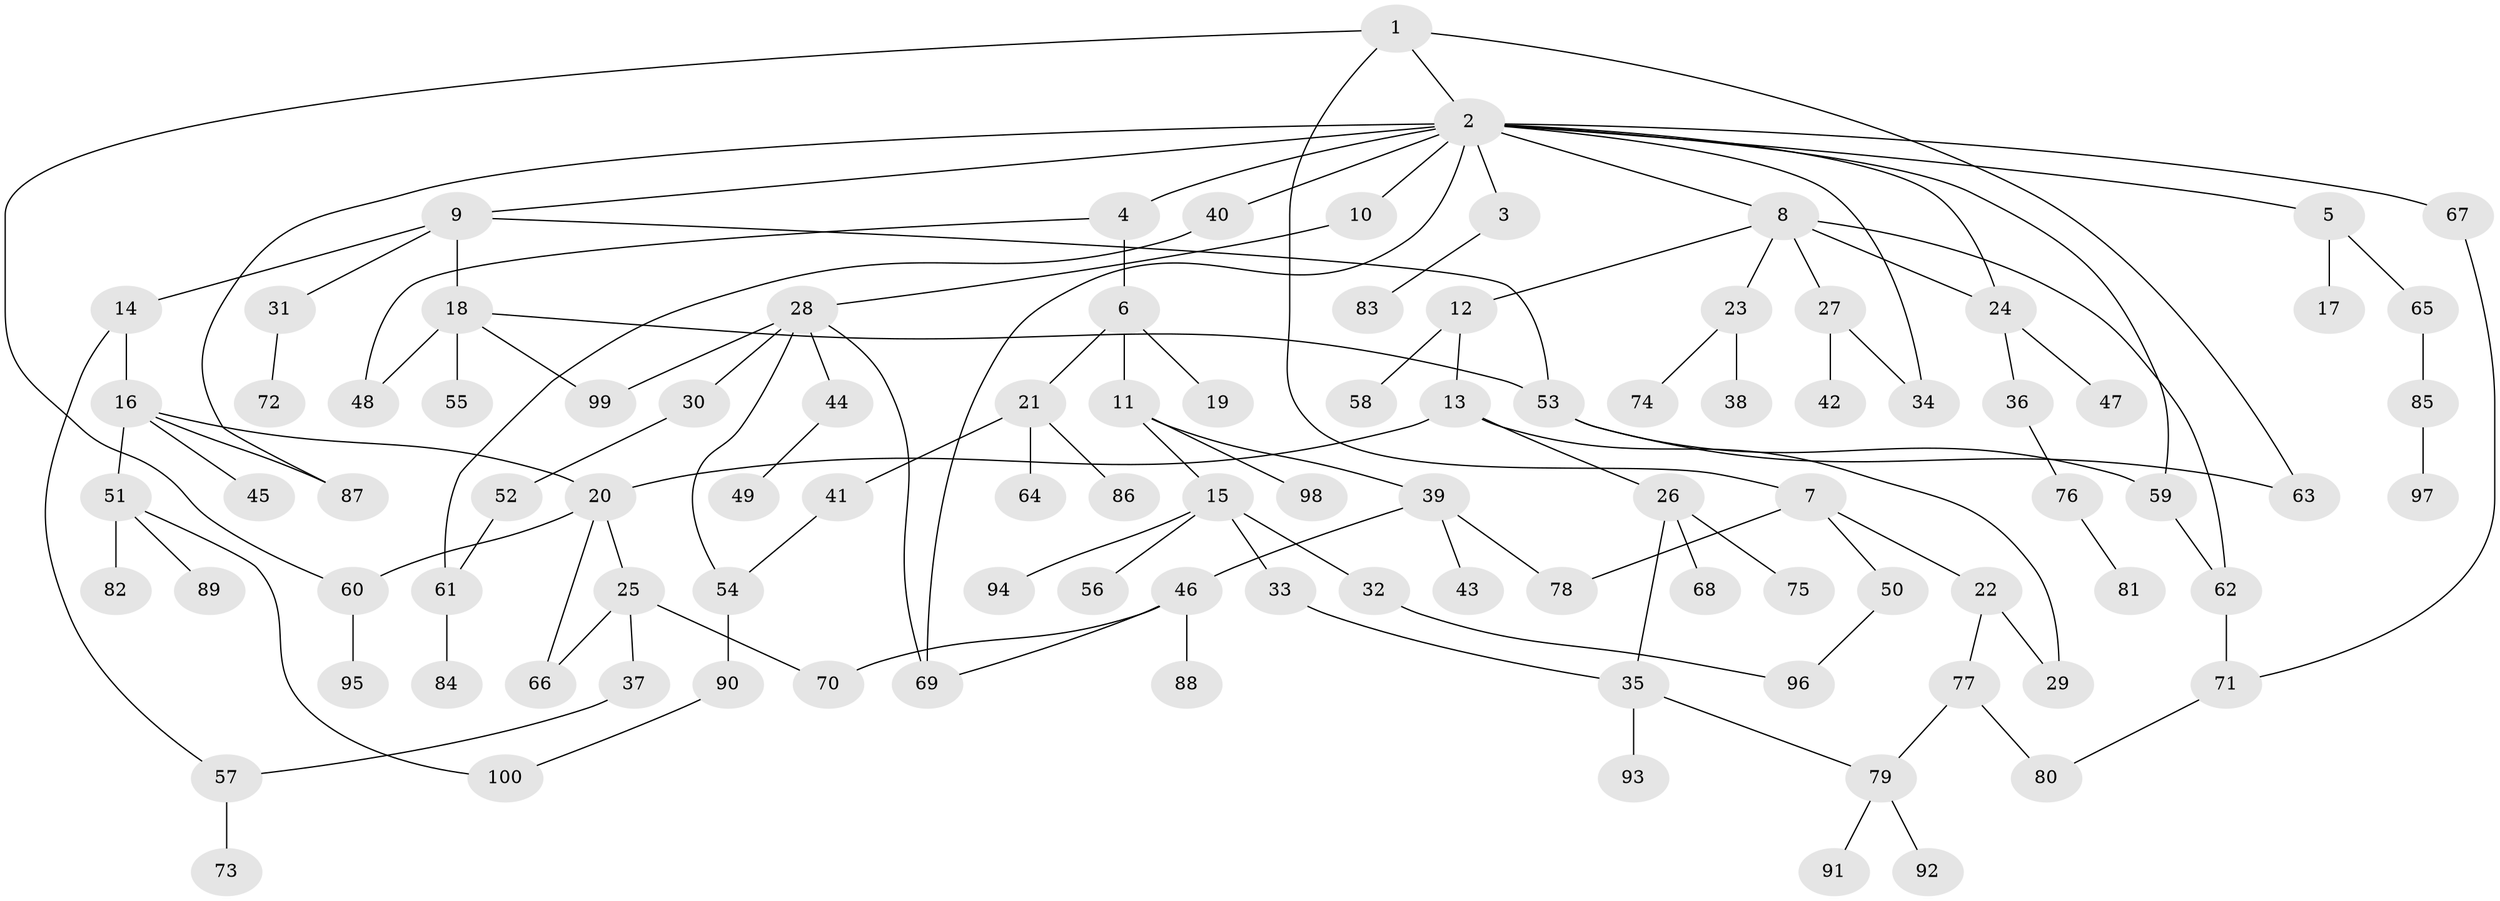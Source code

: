 // Generated by graph-tools (version 1.1) at 2025/54/02/21/25 11:54:43]
// undirected, 100 vertices, 125 edges
graph export_dot {
graph [start="1"]
  node [color=gray90,style=filled];
  1;
  2;
  3;
  4;
  5;
  6;
  7;
  8;
  9;
  10;
  11;
  12;
  13;
  14;
  15;
  16;
  17;
  18;
  19;
  20;
  21;
  22;
  23;
  24;
  25;
  26;
  27;
  28;
  29;
  30;
  31;
  32;
  33;
  34;
  35;
  36;
  37;
  38;
  39;
  40;
  41;
  42;
  43;
  44;
  45;
  46;
  47;
  48;
  49;
  50;
  51;
  52;
  53;
  54;
  55;
  56;
  57;
  58;
  59;
  60;
  61;
  62;
  63;
  64;
  65;
  66;
  67;
  68;
  69;
  70;
  71;
  72;
  73;
  74;
  75;
  76;
  77;
  78;
  79;
  80;
  81;
  82;
  83;
  84;
  85;
  86;
  87;
  88;
  89;
  90;
  91;
  92;
  93;
  94;
  95;
  96;
  97;
  98;
  99;
  100;
  1 -- 2;
  1 -- 7;
  1 -- 63;
  1 -- 60;
  2 -- 3;
  2 -- 4;
  2 -- 5;
  2 -- 8;
  2 -- 9;
  2 -- 10;
  2 -- 24;
  2 -- 40;
  2 -- 59;
  2 -- 67;
  2 -- 69;
  2 -- 87;
  2 -- 34;
  3 -- 83;
  4 -- 6;
  4 -- 48;
  5 -- 17;
  5 -- 65;
  6 -- 11;
  6 -- 19;
  6 -- 21;
  7 -- 22;
  7 -- 50;
  7 -- 78;
  8 -- 12;
  8 -- 23;
  8 -- 27;
  8 -- 62;
  8 -- 24;
  9 -- 14;
  9 -- 18;
  9 -- 31;
  9 -- 53;
  10 -- 28;
  11 -- 15;
  11 -- 39;
  11 -- 98;
  12 -- 13;
  12 -- 58;
  13 -- 20;
  13 -- 26;
  13 -- 29;
  14 -- 16;
  14 -- 57;
  15 -- 32;
  15 -- 33;
  15 -- 56;
  15 -- 94;
  16 -- 45;
  16 -- 51;
  16 -- 87;
  16 -- 20;
  18 -- 55;
  18 -- 48;
  18 -- 53;
  18 -- 99;
  20 -- 25;
  20 -- 60;
  20 -- 66;
  21 -- 41;
  21 -- 64;
  21 -- 86;
  22 -- 77;
  22 -- 29;
  23 -- 38;
  23 -- 74;
  24 -- 36;
  24 -- 47;
  25 -- 37;
  25 -- 66;
  25 -- 70;
  26 -- 68;
  26 -- 75;
  26 -- 35;
  27 -- 34;
  27 -- 42;
  28 -- 30;
  28 -- 44;
  28 -- 54;
  28 -- 99;
  28 -- 69;
  30 -- 52;
  31 -- 72;
  32 -- 96;
  33 -- 35;
  35 -- 93;
  35 -- 79;
  36 -- 76;
  37 -- 57;
  39 -- 43;
  39 -- 46;
  39 -- 78;
  40 -- 61;
  41 -- 54;
  44 -- 49;
  46 -- 88;
  46 -- 70;
  46 -- 69;
  50 -- 96;
  51 -- 82;
  51 -- 89;
  51 -- 100;
  52 -- 61;
  53 -- 63;
  53 -- 59;
  54 -- 90;
  57 -- 73;
  59 -- 62;
  60 -- 95;
  61 -- 84;
  62 -- 71;
  65 -- 85;
  67 -- 71;
  71 -- 80;
  76 -- 81;
  77 -- 79;
  77 -- 80;
  79 -- 91;
  79 -- 92;
  85 -- 97;
  90 -- 100;
}
